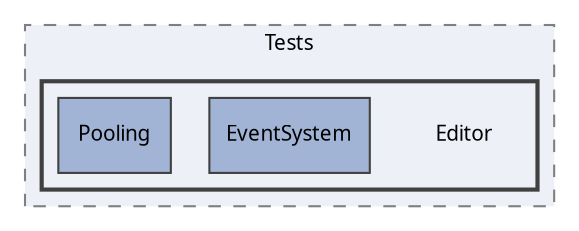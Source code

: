 digraph "Editor"
{
 // LATEX_PDF_SIZE
  edge [fontname="Calibrii",fontsize="10",labelfontname="Calibrii",labelfontsize="10"];
  node [fontname="Calibrii",fontsize="10",shape=record];
  compound=true
  subgraph clusterdir_169ab53ff5650b1c280262e0a1b877bf {
    graph [ bgcolor="#edf0f7", pencolor="grey50", style="filled,dashed,", label="Tests", fontname="Calibrii", fontsize="10", URL="dir_169ab53ff5650b1c280262e0a1b877bf.html"]
  subgraph clusterdir_e079bda6a108b0a52d8ca262fd6032fa {
    graph [ bgcolor="#edf0f7", pencolor="grey25", style="filled,bold,", label="", fontname="Calibrii", fontsize="10", URL="dir_e079bda6a108b0a52d8ca262fd6032fa.html"]
    dir_e079bda6a108b0a52d8ca262fd6032fa [shape=plaintext, label="Editor"];
  dir_6d4b9393e2afc6349a175d010eda8847 [shape=box, label="EventSystem", style="filled,", fillcolor="#a2b4d6", color="grey25", URL="dir_6d4b9393e2afc6349a175d010eda8847.html"];
  dir_b366e9d2e0172b164da340778cb32027 [shape=box, label="Pooling", style="filled,", fillcolor="#a2b4d6", color="grey25", URL="dir_b366e9d2e0172b164da340778cb32027.html"];
  }
  }
}
